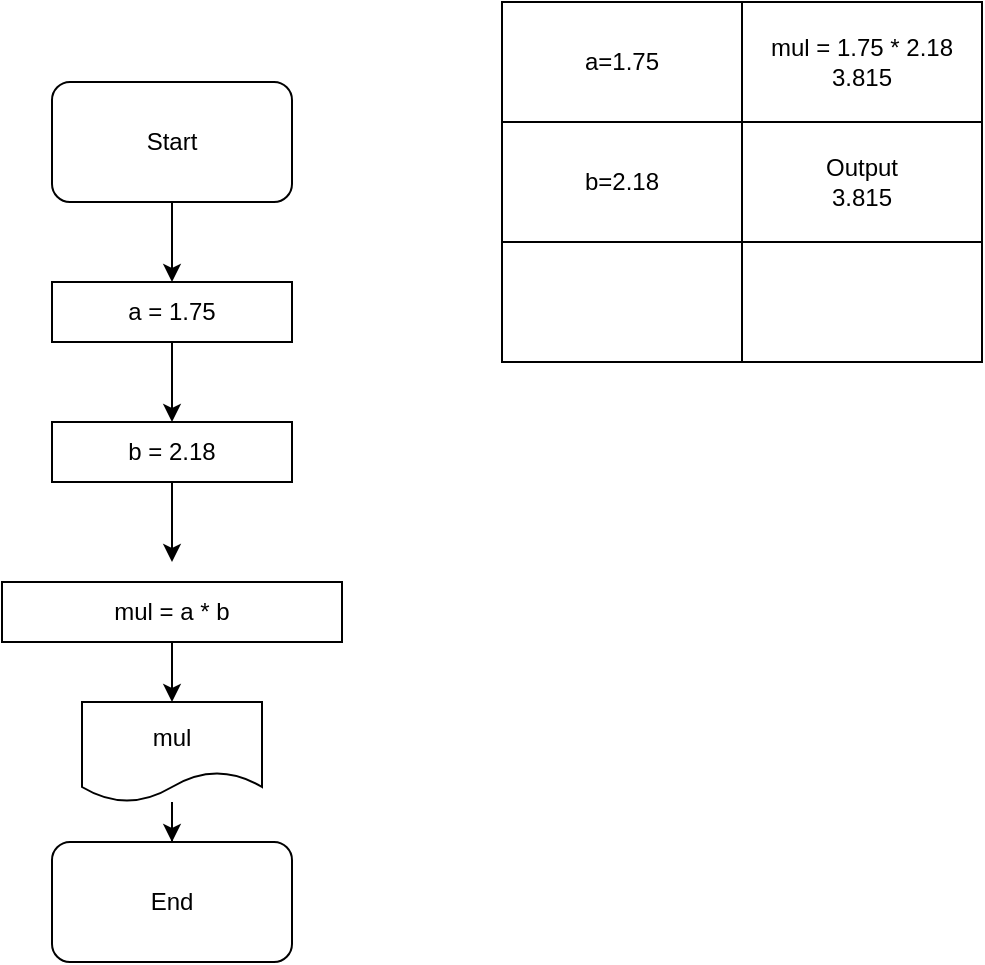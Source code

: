 <mxfile>
    <diagram name="Page-1" id="L9pIz6ykhndlbjjti8eC">
        <mxGraphModel dx="545" dy="469" grid="1" gridSize="10" guides="1" tooltips="1" connect="1" arrows="1" fold="1" page="1" pageScale="1" pageWidth="850" pageHeight="1100" math="0" shadow="0">
            <root>
                <mxCell id="0"/>
                <mxCell id="1" parent="0"/>
                <mxCell id="EbVQx5wD54C_xNYTqxab-5" style="edgeStyle=orthogonalEdgeStyle;rounded=0;orthogonalLoop=1;jettySize=auto;html=1;entryX=0.5;entryY=0;entryDx=0;entryDy=0;" parent="1" source="EbVQx5wD54C_xNYTqxab-1" edge="1">
                    <mxGeometry relative="1" as="geometry">
                        <mxPoint x="130" y="180" as="targetPoint"/>
                    </mxGeometry>
                </mxCell>
                <mxCell id="EbVQx5wD54C_xNYTqxab-1" value="Start" style="rounded=1;whiteSpace=wrap;html=1;" parent="1" vertex="1">
                    <mxGeometry x="70" y="80" width="120" height="60" as="geometry"/>
                </mxCell>
                <mxCell id="EbVQx5wD54C_xNYTqxab-2" value="End" style="rounded=1;whiteSpace=wrap;html=1;" parent="1" vertex="1">
                    <mxGeometry x="70" y="460" width="120" height="60" as="geometry"/>
                </mxCell>
                <mxCell id="EbVQx5wD54C_xNYTqxab-11" style="edgeStyle=orthogonalEdgeStyle;rounded=0;orthogonalLoop=1;jettySize=auto;html=1;entryX=0.5;entryY=0;entryDx=0;entryDy=0;" parent="1" source="EbVQx5wD54C_xNYTqxab-7" target="EbVQx5wD54C_xNYTqxab-8" edge="1">
                    <mxGeometry relative="1" as="geometry"/>
                </mxCell>
                <mxCell id="EbVQx5wD54C_xNYTqxab-7" value="a = 1.75" style="rounded=0;whiteSpace=wrap;html=1;" parent="1" vertex="1">
                    <mxGeometry x="70" y="180" width="120" height="30" as="geometry"/>
                </mxCell>
                <mxCell id="EbVQx5wD54C_xNYTqxab-12" style="edgeStyle=orthogonalEdgeStyle;rounded=0;orthogonalLoop=1;jettySize=auto;html=1;" parent="1" source="EbVQx5wD54C_xNYTqxab-8" edge="1">
                    <mxGeometry relative="1" as="geometry">
                        <mxPoint x="130" y="320" as="targetPoint"/>
                    </mxGeometry>
                </mxCell>
                <mxCell id="EbVQx5wD54C_xNYTqxab-8" value="b = 2.18" style="rounded=0;whiteSpace=wrap;html=1;" parent="1" vertex="1">
                    <mxGeometry x="70" y="250" width="120" height="30" as="geometry"/>
                </mxCell>
                <mxCell id="EbVQx5wD54C_xNYTqxab-13" style="edgeStyle=orthogonalEdgeStyle;rounded=0;orthogonalLoop=1;jettySize=auto;html=1;" parent="1" source="EbVQx5wD54C_xNYTqxab-9" target="EbVQx5wD54C_xNYTqxab-10" edge="1">
                    <mxGeometry relative="1" as="geometry"/>
                </mxCell>
                <mxCell id="EbVQx5wD54C_xNYTqxab-9" value="mul = a * b" style="rounded=0;whiteSpace=wrap;html=1;" parent="1" vertex="1">
                    <mxGeometry x="45" y="330" width="170" height="30" as="geometry"/>
                </mxCell>
                <mxCell id="EbVQx5wD54C_xNYTqxab-14" style="edgeStyle=orthogonalEdgeStyle;rounded=0;orthogonalLoop=1;jettySize=auto;html=1;" parent="1" source="EbVQx5wD54C_xNYTqxab-10" target="EbVQx5wD54C_xNYTqxab-2" edge="1">
                    <mxGeometry relative="1" as="geometry"/>
                </mxCell>
                <mxCell id="EbVQx5wD54C_xNYTqxab-10" value="mul" style="shape=document;whiteSpace=wrap;html=1;boundedLbl=1;" parent="1" vertex="1">
                    <mxGeometry x="85" y="390" width="90" height="50" as="geometry"/>
                </mxCell>
                <mxCell id="EbVQx5wD54C_xNYTqxab-15" value="a=1.75" style="rounded=0;whiteSpace=wrap;html=1;" parent="1" vertex="1">
                    <mxGeometry x="295" y="40" width="120" height="60" as="geometry"/>
                </mxCell>
                <mxCell id="EbVQx5wD54C_xNYTqxab-16" value="b=2.18" style="rounded=0;whiteSpace=wrap;html=1;" parent="1" vertex="1">
                    <mxGeometry x="295" y="100" width="120" height="60" as="geometry"/>
                </mxCell>
                <mxCell id="EbVQx5wD54C_xNYTqxab-17" value="mul = 1.75 * 2.18&lt;br&gt;3.815" style="rounded=0;whiteSpace=wrap;html=1;" parent="1" vertex="1">
                    <mxGeometry x="415" y="40" width="120" height="60" as="geometry"/>
                </mxCell>
                <mxCell id="EbVQx5wD54C_xNYTqxab-18" value="Output&lt;br&gt;3.815" style="rounded=0;whiteSpace=wrap;html=1;" parent="1" vertex="1">
                    <mxGeometry x="415" y="100" width="120" height="60" as="geometry"/>
                </mxCell>
                <mxCell id="EbVQx5wD54C_xNYTqxab-19" value="" style="rounded=0;whiteSpace=wrap;html=1;" parent="1" vertex="1">
                    <mxGeometry x="295" y="160" width="120" height="60" as="geometry"/>
                </mxCell>
                <mxCell id="EbVQx5wD54C_xNYTqxab-20" value="" style="rounded=0;whiteSpace=wrap;html=1;" parent="1" vertex="1">
                    <mxGeometry x="415" y="160" width="120" height="60" as="geometry"/>
                </mxCell>
            </root>
        </mxGraphModel>
    </diagram>
</mxfile>
